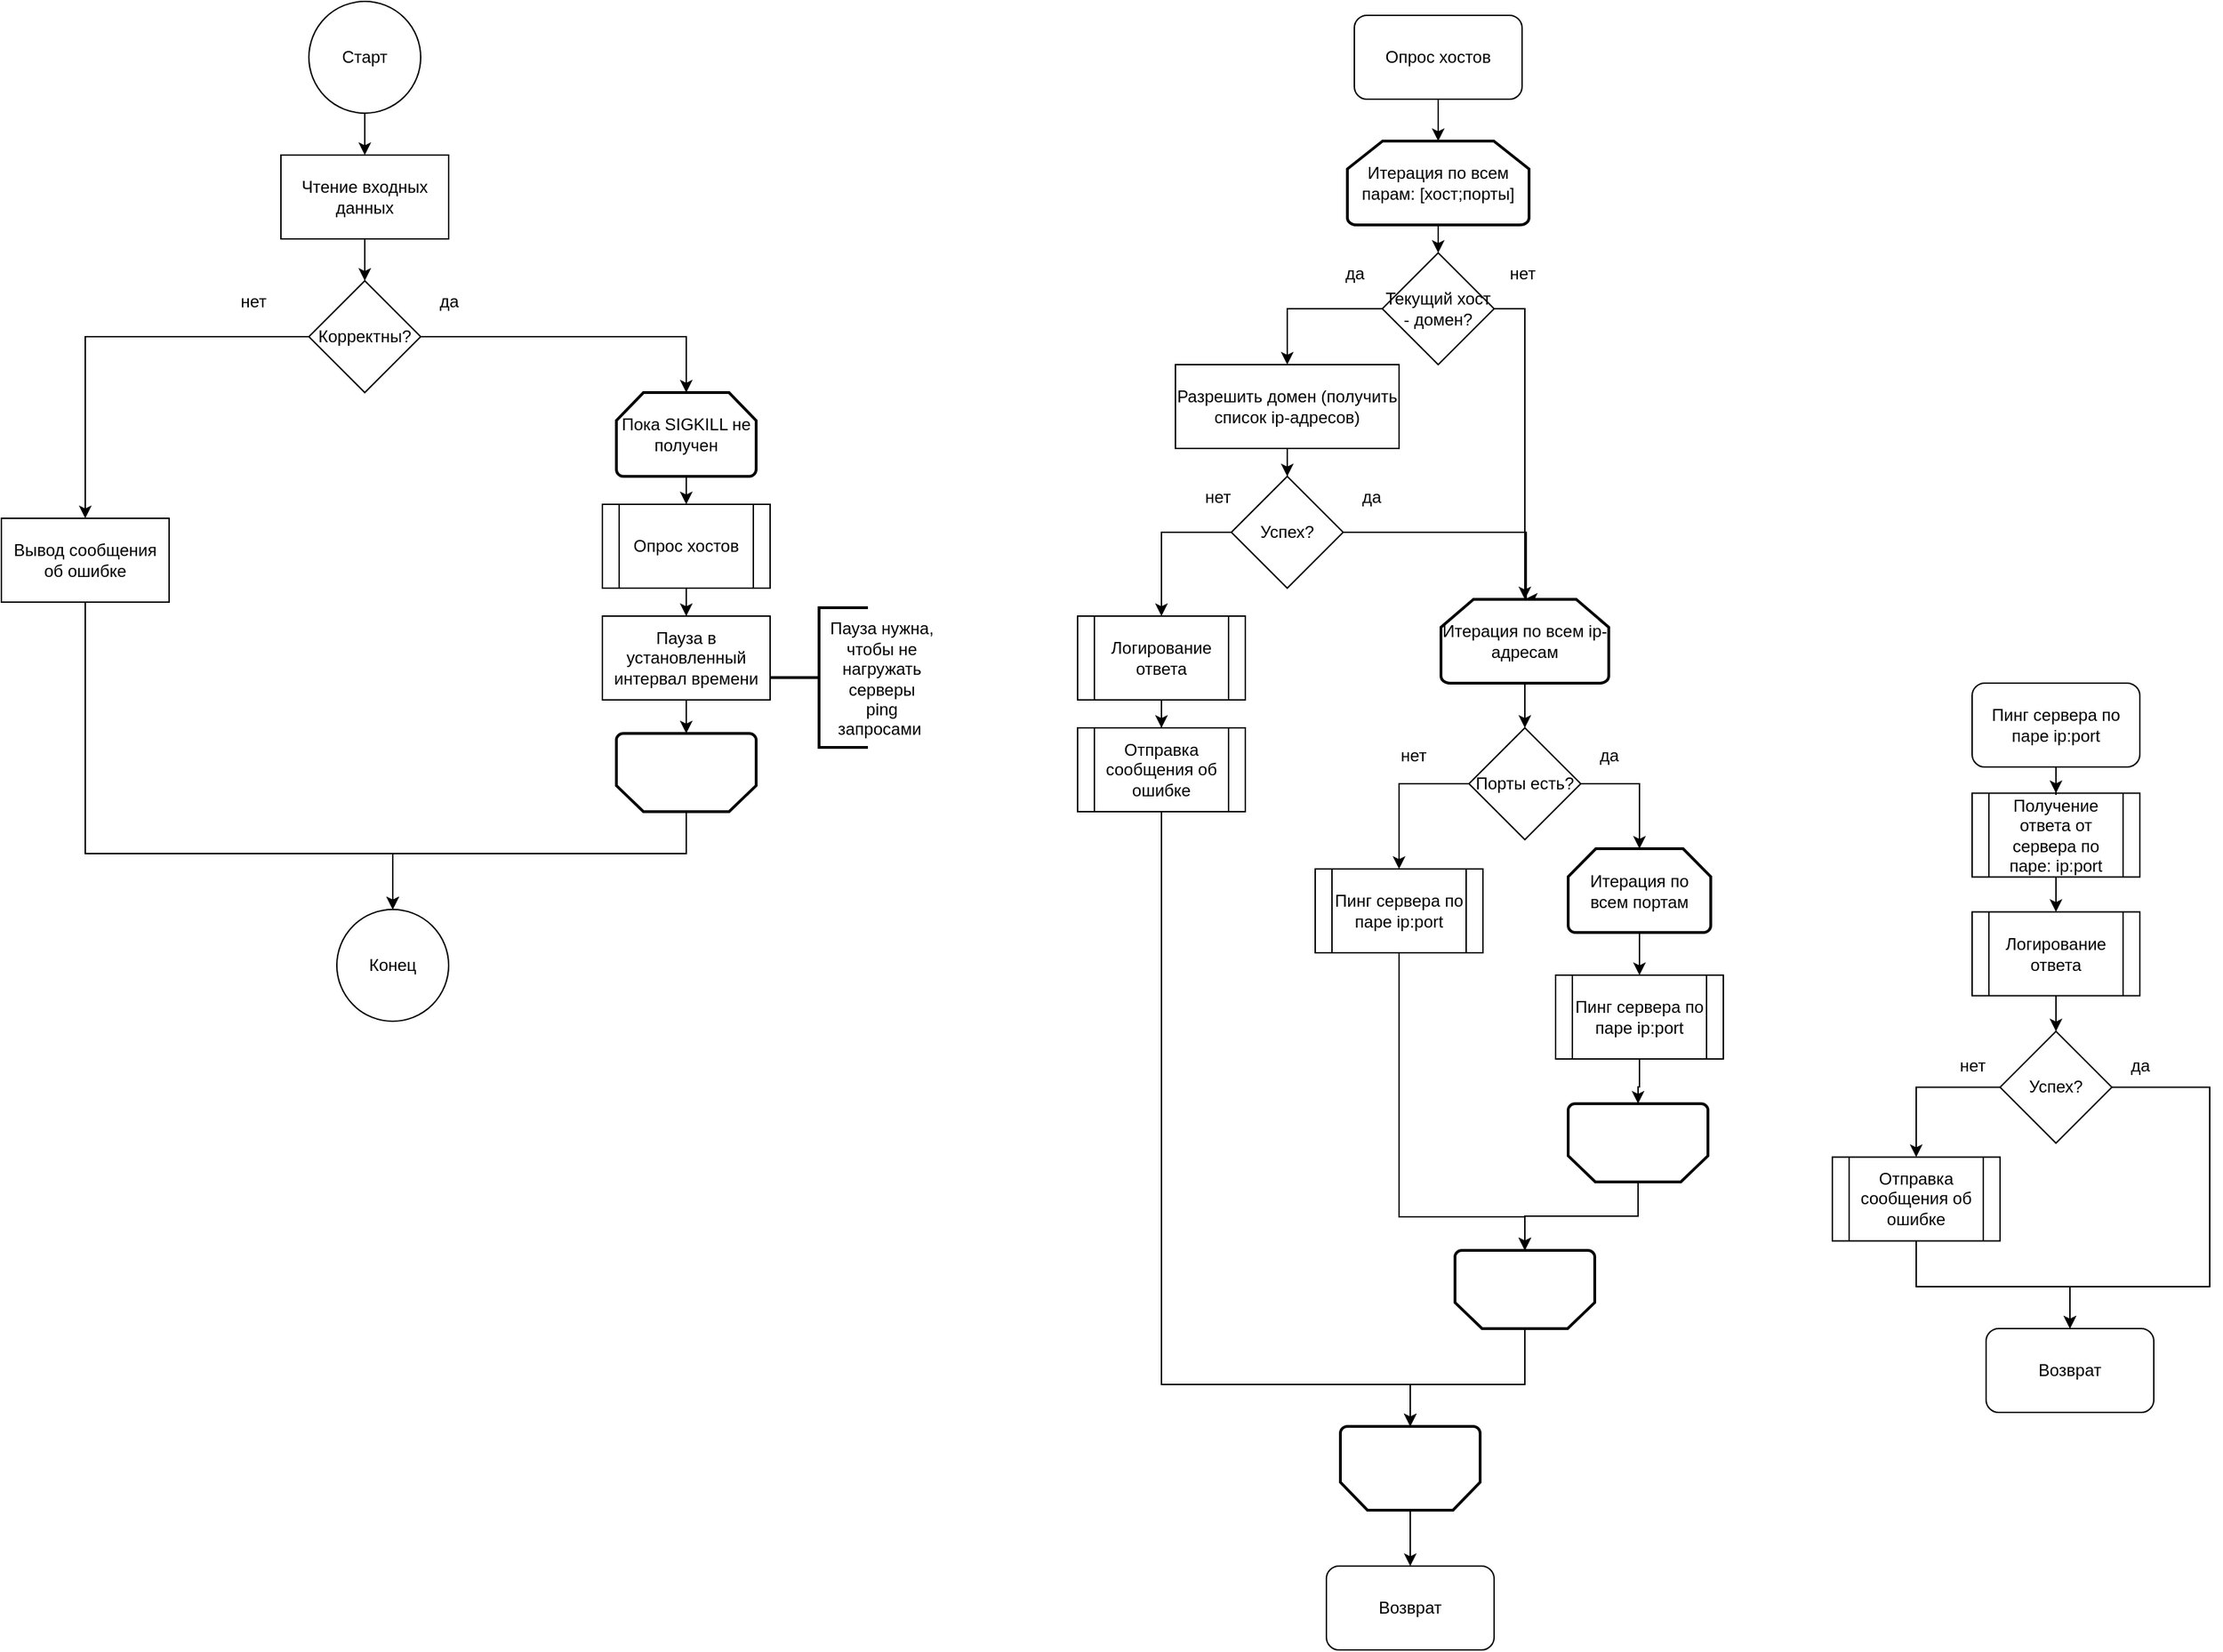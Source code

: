 <mxfile version="21.0.2" type="device"><diagram name="Страница 1" id="gr3W39JWTXMtw64GiRNj"><mxGraphModel dx="1623" dy="944" grid="1" gridSize="10" guides="1" tooltips="1" connect="1" arrows="1" fold="1" page="1" pageScale="1" pageWidth="827" pageHeight="1169" math="0" shadow="0"><root><mxCell id="0"/><mxCell id="1" parent="0"/><mxCell id="Tfxpivo83ag9LrYKGWRU-6" style="edgeStyle=orthogonalEdgeStyle;rounded=0;orthogonalLoop=1;jettySize=auto;html=1;entryX=0.5;entryY=0;entryDx=0;entryDy=0;" edge="1" parent="1" source="Tfxpivo83ag9LrYKGWRU-1" target="Tfxpivo83ag9LrYKGWRU-4"><mxGeometry relative="1" as="geometry"/></mxCell><mxCell id="Tfxpivo83ag9LrYKGWRU-1" value="Чтение входных данных" style="rounded=0;whiteSpace=wrap;html=1;" vertex="1" parent="1"><mxGeometry x="200" y="170" width="120" height="60" as="geometry"/></mxCell><mxCell id="Tfxpivo83ag9LrYKGWRU-5" style="edgeStyle=orthogonalEdgeStyle;rounded=0;orthogonalLoop=1;jettySize=auto;html=1;entryX=0.5;entryY=0;entryDx=0;entryDy=0;" edge="1" parent="1" source="Tfxpivo83ag9LrYKGWRU-2" target="Tfxpivo83ag9LrYKGWRU-1"><mxGeometry relative="1" as="geometry"/></mxCell><mxCell id="Tfxpivo83ag9LrYKGWRU-2" value="Старт" style="ellipse;whiteSpace=wrap;html=1;aspect=fixed;" vertex="1" parent="1"><mxGeometry x="220" y="60" width="80" height="80" as="geometry"/></mxCell><mxCell id="Tfxpivo83ag9LrYKGWRU-8" style="edgeStyle=orthogonalEdgeStyle;rounded=0;orthogonalLoop=1;jettySize=auto;html=1;entryX=0.5;entryY=0;entryDx=0;entryDy=0;entryPerimeter=0;" edge="1" parent="1" source="Tfxpivo83ag9LrYKGWRU-4" target="Tfxpivo83ag9LrYKGWRU-63"><mxGeometry relative="1" as="geometry"><mxPoint x="490.0" y="350" as="targetPoint"/></mxGeometry></mxCell><mxCell id="Tfxpivo83ag9LrYKGWRU-14" style="edgeStyle=orthogonalEdgeStyle;rounded=0;orthogonalLoop=1;jettySize=auto;html=1;entryX=0.5;entryY=0;entryDx=0;entryDy=0;" edge="1" parent="1" source="Tfxpivo83ag9LrYKGWRU-4" target="Tfxpivo83ag9LrYKGWRU-12"><mxGeometry relative="1" as="geometry"/></mxCell><mxCell id="Tfxpivo83ag9LrYKGWRU-4" value="Корректны?" style="rhombus;whiteSpace=wrap;html=1;" vertex="1" parent="1"><mxGeometry x="220" y="260" width="80" height="80" as="geometry"/></mxCell><mxCell id="Tfxpivo83ag9LrYKGWRU-7" value="Конец" style="ellipse;whiteSpace=wrap;html=1;aspect=fixed;" vertex="1" parent="1"><mxGeometry x="240" y="710" width="80" height="80" as="geometry"/></mxCell><mxCell id="Tfxpivo83ag9LrYKGWRU-10" value="нет" style="text;html=1;align=center;verticalAlign=middle;resizable=0;points=[];autosize=1;strokeColor=none;fillColor=none;" vertex="1" parent="1"><mxGeometry x="160" y="260" width="40" height="30" as="geometry"/></mxCell><mxCell id="Tfxpivo83ag9LrYKGWRU-11" value="да" style="text;html=1;align=center;verticalAlign=middle;resizable=0;points=[];autosize=1;strokeColor=none;fillColor=none;" vertex="1" parent="1"><mxGeometry x="300" y="260" width="40" height="30" as="geometry"/></mxCell><mxCell id="Tfxpivo83ag9LrYKGWRU-15" style="edgeStyle=orthogonalEdgeStyle;rounded=0;orthogonalLoop=1;jettySize=auto;html=1;entryX=0.5;entryY=0;entryDx=0;entryDy=0;" edge="1" parent="1" source="Tfxpivo83ag9LrYKGWRU-12" target="Tfxpivo83ag9LrYKGWRU-7"><mxGeometry relative="1" as="geometry"><Array as="points"><mxPoint x="60" y="670"/><mxPoint x="280" y="670"/></Array></mxGeometry></mxCell><mxCell id="Tfxpivo83ag9LrYKGWRU-12" value="Вывод сообщения об ошибке" style="rounded=0;whiteSpace=wrap;html=1;" vertex="1" parent="1"><mxGeometry y="430" width="120" height="60" as="geometry"/></mxCell><mxCell id="Tfxpivo83ag9LrYKGWRU-22" style="edgeStyle=orthogonalEdgeStyle;rounded=0;orthogonalLoop=1;jettySize=auto;html=1;entryX=0.5;entryY=0;entryDx=0;entryDy=0;exitX=0.5;exitY=1;exitDx=0;exitDy=0;exitPerimeter=0;" edge="1" parent="1" source="Tfxpivo83ag9LrYKGWRU-63" target="Tfxpivo83ag9LrYKGWRU-21"><mxGeometry relative="1" as="geometry"><mxPoint x="490.0" y="430" as="sourcePoint"/><Array as="points"/></mxGeometry></mxCell><mxCell id="Tfxpivo83ag9LrYKGWRU-26" style="edgeStyle=orthogonalEdgeStyle;rounded=0;orthogonalLoop=1;jettySize=auto;html=1;entryX=0.5;entryY=0;entryDx=0;entryDy=0;" edge="1" parent="1" source="Tfxpivo83ag9LrYKGWRU-21" target="Tfxpivo83ag9LrYKGWRU-25"><mxGeometry relative="1" as="geometry"/></mxCell><mxCell id="Tfxpivo83ag9LrYKGWRU-21" value="Опрос хостов" style="shape=process;whiteSpace=wrap;html=1;backgroundOutline=1;" vertex="1" parent="1"><mxGeometry x="430" y="420" width="120" height="60" as="geometry"/></mxCell><mxCell id="Tfxpivo83ag9LrYKGWRU-65" style="edgeStyle=orthogonalEdgeStyle;rounded=0;orthogonalLoop=1;jettySize=auto;html=1;entryX=0.5;entryY=1;entryDx=0;entryDy=0;entryPerimeter=0;" edge="1" parent="1" source="Tfxpivo83ag9LrYKGWRU-25" target="Tfxpivo83ag9LrYKGWRU-64"><mxGeometry relative="1" as="geometry"/></mxCell><mxCell id="Tfxpivo83ag9LrYKGWRU-25" value="Пауза в установленный интервал времени" style="rounded=0;whiteSpace=wrap;html=1;" vertex="1" parent="1"><mxGeometry x="430" y="500" width="120" height="60" as="geometry"/></mxCell><mxCell id="Tfxpivo83ag9LrYKGWRU-33" style="edgeStyle=orthogonalEdgeStyle;rounded=0;orthogonalLoop=1;jettySize=auto;html=1;entryX=0.5;entryY=0;entryDx=0;entryDy=0;entryPerimeter=0;" edge="1" parent="1" source="Tfxpivo83ag9LrYKGWRU-30" target="Tfxpivo83ag9LrYKGWRU-61"><mxGeometry relative="1" as="geometry"><mxPoint x="1031" y="180" as="targetPoint"/></mxGeometry></mxCell><mxCell id="Tfxpivo83ag9LrYKGWRU-30" value="Опрос хостов" style="rounded=1;whiteSpace=wrap;html=1;" vertex="1" parent="1"><mxGeometry x="968" y="70" width="120" height="60" as="geometry"/></mxCell><mxCell id="Tfxpivo83ag9LrYKGWRU-31" value="Возврат" style="rounded=1;whiteSpace=wrap;html=1;" vertex="1" parent="1"><mxGeometry x="948" y="1180" width="120" height="60" as="geometry"/></mxCell><mxCell id="Tfxpivo83ag9LrYKGWRU-40" style="edgeStyle=orthogonalEdgeStyle;rounded=0;orthogonalLoop=1;jettySize=auto;html=1;entryX=0.5;entryY=0;entryDx=0;entryDy=0;exitX=0.5;exitY=1;exitDx=0;exitDy=0;exitPerimeter=0;" edge="1" parent="1" source="Tfxpivo83ag9LrYKGWRU-61" target="Tfxpivo83ag9LrYKGWRU-39"><mxGeometry relative="1" as="geometry"><mxPoint x="1030" y="230" as="sourcePoint"/></mxGeometry></mxCell><mxCell id="Tfxpivo83ag9LrYKGWRU-41" style="edgeStyle=orthogonalEdgeStyle;rounded=0;orthogonalLoop=1;jettySize=auto;html=1;exitX=1;exitY=0.5;exitDx=0;exitDy=0;entryX=0.5;entryY=0;entryDx=0;entryDy=0;entryPerimeter=0;" edge="1" parent="1" source="Tfxpivo83ag9LrYKGWRU-39" target="Tfxpivo83ag9LrYKGWRU-73"><mxGeometry relative="1" as="geometry"><mxPoint x="1230" y="450" as="targetPoint"/><Array as="points"><mxPoint x="1090" y="280"/></Array></mxGeometry></mxCell><mxCell id="Tfxpivo83ag9LrYKGWRU-42" style="edgeStyle=orthogonalEdgeStyle;rounded=0;orthogonalLoop=1;jettySize=auto;html=1;entryX=0.5;entryY=0;entryDx=0;entryDy=0;exitX=0;exitY=0.5;exitDx=0;exitDy=0;" edge="1" parent="1" source="Tfxpivo83ag9LrYKGWRU-39" target="Tfxpivo83ag9LrYKGWRU-53"><mxGeometry relative="1" as="geometry"><mxPoint x="920" y="280" as="targetPoint"/></mxGeometry></mxCell><mxCell id="Tfxpivo83ag9LrYKGWRU-39" value="Текущий хост - домен?" style="rhombus;whiteSpace=wrap;html=1;" vertex="1" parent="1"><mxGeometry x="988" y="240" width="80" height="80" as="geometry"/></mxCell><mxCell id="Tfxpivo83ag9LrYKGWRU-43" value="да" style="text;html=1;align=center;verticalAlign=middle;resizable=0;points=[];autosize=1;strokeColor=none;fillColor=none;" vertex="1" parent="1"><mxGeometry x="948" y="240" width="40" height="30" as="geometry"/></mxCell><mxCell id="Tfxpivo83ag9LrYKGWRU-44" value="нет" style="text;html=1;align=center;verticalAlign=middle;resizable=0;points=[];autosize=1;strokeColor=none;fillColor=none;" vertex="1" parent="1"><mxGeometry x="1068" y="240" width="40" height="30" as="geometry"/></mxCell><mxCell id="Tfxpivo83ag9LrYKGWRU-46" value="" style="strokeWidth=2;html=1;shape=mxgraph.flowchart.annotation_2;align=left;labelPosition=right;pointerEvents=1;" vertex="1" parent="1"><mxGeometry x="550" y="494" width="70" height="100" as="geometry"/></mxCell><mxCell id="Tfxpivo83ag9LrYKGWRU-48" value="Пауза нужна, чтобы не нагружать серверы&lt;br&gt;ping запросами&amp;nbsp;" style="text;html=1;strokeColor=none;fillColor=none;align=center;verticalAlign=middle;whiteSpace=wrap;rounded=0;" vertex="1" parent="1"><mxGeometry x="590" y="530" width="80" height="30" as="geometry"/></mxCell><mxCell id="Tfxpivo83ag9LrYKGWRU-70" style="edgeStyle=orthogonalEdgeStyle;rounded=0;orthogonalLoop=1;jettySize=auto;html=1;entryX=0.5;entryY=0;entryDx=0;entryDy=0;" edge="1" parent="1" source="Tfxpivo83ag9LrYKGWRU-52" target="Tfxpivo83ag9LrYKGWRU-69"><mxGeometry relative="1" as="geometry"/></mxCell><mxCell id="Tfxpivo83ag9LrYKGWRU-52" value="Логирование ответа" style="shape=process;whiteSpace=wrap;html=1;backgroundOutline=1;" vertex="1" parent="1"><mxGeometry x="770" y="500" width="120" height="60" as="geometry"/></mxCell><mxCell id="Tfxpivo83ag9LrYKGWRU-56" style="edgeStyle=orthogonalEdgeStyle;rounded=0;orthogonalLoop=1;jettySize=auto;html=1;entryX=0.5;entryY=0;entryDx=0;entryDy=0;" edge="1" parent="1" source="Tfxpivo83ag9LrYKGWRU-53" target="Tfxpivo83ag9LrYKGWRU-55"><mxGeometry relative="1" as="geometry"/></mxCell><mxCell id="Tfxpivo83ag9LrYKGWRU-53" value="Разрешить домен (получить список ip-адресов)" style="rounded=0;whiteSpace=wrap;html=1;" vertex="1" parent="1"><mxGeometry x="840" y="320" width="160" height="60" as="geometry"/></mxCell><mxCell id="Tfxpivo83ag9LrYKGWRU-59" style="edgeStyle=orthogonalEdgeStyle;rounded=0;orthogonalLoop=1;jettySize=auto;html=1;exitX=0;exitY=0.5;exitDx=0;exitDy=0;entryX=0.5;entryY=0;entryDx=0;entryDy=0;" edge="1" parent="1" source="Tfxpivo83ag9LrYKGWRU-55" target="Tfxpivo83ag9LrYKGWRU-52"><mxGeometry relative="1" as="geometry"><mxPoint x="830" y="570" as="targetPoint"/><Array as="points"><mxPoint x="830" y="440"/></Array></mxGeometry></mxCell><mxCell id="Tfxpivo83ag9LrYKGWRU-71" style="edgeStyle=orthogonalEdgeStyle;rounded=0;orthogonalLoop=1;jettySize=auto;html=1;entryX=0.5;entryY=0;entryDx=0;entryDy=0;entryPerimeter=0;" edge="1" parent="1" source="Tfxpivo83ag9LrYKGWRU-55" target="Tfxpivo83ag9LrYKGWRU-73"><mxGeometry relative="1" as="geometry"><mxPoint x="1000" y="450" as="targetPoint"/><Array as="points"><mxPoint x="1091" y="440"/></Array></mxGeometry></mxCell><mxCell id="Tfxpivo83ag9LrYKGWRU-55" value="Успех?" style="rhombus;whiteSpace=wrap;html=1;" vertex="1" parent="1"><mxGeometry x="880" y="400" width="80" height="80" as="geometry"/></mxCell><mxCell id="Tfxpivo83ag9LrYKGWRU-60" value="нет" style="text;html=1;align=center;verticalAlign=middle;resizable=0;points=[];autosize=1;strokeColor=none;fillColor=none;" vertex="1" parent="1"><mxGeometry x="850" y="400" width="40" height="30" as="geometry"/></mxCell><mxCell id="Tfxpivo83ag9LrYKGWRU-61" value="Итерация по всем парам: [хост;порты]" style="strokeWidth=2;html=1;shape=mxgraph.flowchart.loop_limit;whiteSpace=wrap;" vertex="1" parent="1"><mxGeometry x="963" y="160" width="130" height="60" as="geometry"/></mxCell><mxCell id="Tfxpivo83ag9LrYKGWRU-68" style="edgeStyle=orthogonalEdgeStyle;rounded=0;orthogonalLoop=1;jettySize=auto;html=1;entryX=0.5;entryY=0;entryDx=0;entryDy=0;" edge="1" parent="1" source="Tfxpivo83ag9LrYKGWRU-62" target="Tfxpivo83ag9LrYKGWRU-31"><mxGeometry relative="1" as="geometry"/></mxCell><mxCell id="Tfxpivo83ag9LrYKGWRU-62" value="" style="strokeWidth=2;html=1;shape=mxgraph.flowchart.loop_limit;whiteSpace=wrap;rotation=-180;" vertex="1" parent="1"><mxGeometry x="958" y="1080" width="100" height="60" as="geometry"/></mxCell><mxCell id="Tfxpivo83ag9LrYKGWRU-63" value="Пока SIGKILL не получен" style="strokeWidth=2;html=1;shape=mxgraph.flowchart.loop_limit;whiteSpace=wrap;" vertex="1" parent="1"><mxGeometry x="440" y="340" width="100" height="60" as="geometry"/></mxCell><mxCell id="Tfxpivo83ag9LrYKGWRU-66" style="edgeStyle=orthogonalEdgeStyle;rounded=0;orthogonalLoop=1;jettySize=auto;html=1;entryX=0.5;entryY=0;entryDx=0;entryDy=0;" edge="1" parent="1" source="Tfxpivo83ag9LrYKGWRU-64" target="Tfxpivo83ag9LrYKGWRU-7"><mxGeometry relative="1" as="geometry"><Array as="points"><mxPoint x="490" y="670"/><mxPoint x="280" y="670"/></Array></mxGeometry></mxCell><mxCell id="Tfxpivo83ag9LrYKGWRU-64" value="" style="strokeWidth=2;html=1;shape=mxgraph.flowchart.loop_limit;whiteSpace=wrap;rotation=-180;" vertex="1" parent="1"><mxGeometry x="440" y="584" width="100" height="56" as="geometry"/></mxCell><mxCell id="Tfxpivo83ag9LrYKGWRU-79" style="edgeStyle=orthogonalEdgeStyle;rounded=0;orthogonalLoop=1;jettySize=auto;html=1;entryX=0.5;entryY=1;entryDx=0;entryDy=0;entryPerimeter=0;" edge="1" parent="1" source="Tfxpivo83ag9LrYKGWRU-69" target="Tfxpivo83ag9LrYKGWRU-62"><mxGeometry relative="1" as="geometry"><Array as="points"><mxPoint x="830" y="1050"/><mxPoint x="1008" y="1050"/></Array></mxGeometry></mxCell><mxCell id="Tfxpivo83ag9LrYKGWRU-69" value="Отправка сообщения об ошибке" style="shape=process;whiteSpace=wrap;html=1;backgroundOutline=1;" vertex="1" parent="1"><mxGeometry x="770" y="580" width="120" height="60" as="geometry"/></mxCell><mxCell id="Tfxpivo83ag9LrYKGWRU-72" value="да" style="text;html=1;align=center;verticalAlign=middle;resizable=0;points=[];autosize=1;strokeColor=none;fillColor=none;" vertex="1" parent="1"><mxGeometry x="960" y="400" width="40" height="30" as="geometry"/></mxCell><mxCell id="Tfxpivo83ag9LrYKGWRU-126" style="edgeStyle=orthogonalEdgeStyle;rounded=0;orthogonalLoop=1;jettySize=auto;html=1;entryX=0.5;entryY=0;entryDx=0;entryDy=0;" edge="1" parent="1" source="Tfxpivo83ag9LrYKGWRU-73" target="Tfxpivo83ag9LrYKGWRU-80"><mxGeometry relative="1" as="geometry"/></mxCell><mxCell id="Tfxpivo83ag9LrYKGWRU-73" value="Итерация по всем ip-адресам" style="strokeWidth=2;html=1;shape=mxgraph.flowchart.loop_limit;whiteSpace=wrap;" vertex="1" parent="1"><mxGeometry x="1030" y="488" width="120" height="60" as="geometry"/></mxCell><mxCell id="Tfxpivo83ag9LrYKGWRU-129" style="edgeStyle=orthogonalEdgeStyle;rounded=0;orthogonalLoop=1;jettySize=auto;html=1;exitX=0.5;exitY=0;exitDx=0;exitDy=0;exitPerimeter=0;entryX=0.5;entryY=1;entryDx=0;entryDy=0;entryPerimeter=0;" edge="1" parent="1" source="Tfxpivo83ag9LrYKGWRU-76" target="Tfxpivo83ag9LrYKGWRU-127"><mxGeometry relative="1" as="geometry"/></mxCell><mxCell id="Tfxpivo83ag9LrYKGWRU-76" value="" style="strokeWidth=2;html=1;shape=mxgraph.flowchart.loop_limit;whiteSpace=wrap;rotation=-180;" vertex="1" parent="1"><mxGeometry x="1121" y="849" width="100" height="56" as="geometry"/></mxCell><mxCell id="Tfxpivo83ag9LrYKGWRU-114" style="edgeStyle=orthogonalEdgeStyle;rounded=0;orthogonalLoop=1;jettySize=auto;html=1;entryX=0.5;entryY=0;entryDx=0;entryDy=0;" edge="1" parent="1" source="Tfxpivo83ag9LrYKGWRU-77" target="Tfxpivo83ag9LrYKGWRU-113"><mxGeometry relative="1" as="geometry"/></mxCell><mxCell id="Tfxpivo83ag9LrYKGWRU-77" value="Итерация по всем портам" style="strokeWidth=2;html=1;shape=mxgraph.flowchart.loop_limit;whiteSpace=wrap;" vertex="1" parent="1"><mxGeometry x="1121" y="666.5" width="102" height="60" as="geometry"/></mxCell><mxCell id="Tfxpivo83ag9LrYKGWRU-81" style="edgeStyle=orthogonalEdgeStyle;rounded=0;orthogonalLoop=1;jettySize=auto;html=1;entryX=0.5;entryY=0;entryDx=0;entryDy=0;entryPerimeter=0;" edge="1" parent="1" source="Tfxpivo83ag9LrYKGWRU-80" target="Tfxpivo83ag9LrYKGWRU-77"><mxGeometry relative="1" as="geometry"><Array as="points"><mxPoint x="1172" y="620"/></Array></mxGeometry></mxCell><mxCell id="Tfxpivo83ag9LrYKGWRU-87" style="edgeStyle=orthogonalEdgeStyle;rounded=0;orthogonalLoop=1;jettySize=auto;html=1;entryX=0.5;entryY=0;entryDx=0;entryDy=0;" edge="1" parent="1" source="Tfxpivo83ag9LrYKGWRU-80" target="Tfxpivo83ag9LrYKGWRU-96"><mxGeometry relative="1" as="geometry"><mxPoint x="1000" y="667" as="targetPoint"/><Array as="points"><mxPoint x="1000" y="620"/></Array></mxGeometry></mxCell><mxCell id="Tfxpivo83ag9LrYKGWRU-80" value="Порты есть?" style="rhombus;whiteSpace=wrap;html=1;" vertex="1" parent="1"><mxGeometry x="1050" y="580" width="80" height="80" as="geometry"/></mxCell><mxCell id="Tfxpivo83ag9LrYKGWRU-82" value="да" style="text;html=1;align=center;verticalAlign=middle;resizable=0;points=[];autosize=1;strokeColor=none;fillColor=none;" vertex="1" parent="1"><mxGeometry x="1130" y="585" width="40" height="30" as="geometry"/></mxCell><mxCell id="Tfxpivo83ag9LrYKGWRU-83" value="нет" style="text;html=1;align=center;verticalAlign=middle;resizable=0;points=[];autosize=1;strokeColor=none;fillColor=none;" vertex="1" parent="1"><mxGeometry x="990" y="585" width="40" height="30" as="geometry"/></mxCell><mxCell id="Tfxpivo83ag9LrYKGWRU-128" style="edgeStyle=orthogonalEdgeStyle;rounded=0;orthogonalLoop=1;jettySize=auto;html=1;entryX=0.5;entryY=1;entryDx=0;entryDy=0;entryPerimeter=0;" edge="1" parent="1" source="Tfxpivo83ag9LrYKGWRU-96" target="Tfxpivo83ag9LrYKGWRU-127"><mxGeometry relative="1" as="geometry"><Array as="points"><mxPoint x="1000" y="930"/><mxPoint x="1090" y="930"/></Array></mxGeometry></mxCell><mxCell id="Tfxpivo83ag9LrYKGWRU-96" value="Пинг сервера по паре ip:port" style="shape=process;whiteSpace=wrap;html=1;backgroundOutline=1;" vertex="1" parent="1"><mxGeometry x="940" y="681" width="120" height="60" as="geometry"/></mxCell><mxCell id="Tfxpivo83ag9LrYKGWRU-97" style="edgeStyle=orthogonalEdgeStyle;rounded=0;orthogonalLoop=1;jettySize=auto;html=1;entryX=0.5;entryY=0;entryDx=0;entryDy=0;" edge="1" parent="1" source="Tfxpivo83ag9LrYKGWRU-98" target="Tfxpivo83ag9LrYKGWRU-100"><mxGeometry relative="1" as="geometry"/></mxCell><mxCell id="Tfxpivo83ag9LrYKGWRU-98" value="Получение ответа от сервера по паре: ip:port" style="shape=process;whiteSpace=wrap;html=1;backgroundOutline=1;" vertex="1" parent="1"><mxGeometry x="1410" y="626.75" width="120" height="60" as="geometry"/></mxCell><mxCell id="Tfxpivo83ag9LrYKGWRU-99" style="edgeStyle=orthogonalEdgeStyle;rounded=0;orthogonalLoop=1;jettySize=auto;html=1;entryX=0.5;entryY=0;entryDx=0;entryDy=0;" edge="1" parent="1" source="Tfxpivo83ag9LrYKGWRU-100" target="Tfxpivo83ag9LrYKGWRU-102"><mxGeometry relative="1" as="geometry"/></mxCell><mxCell id="Tfxpivo83ag9LrYKGWRU-100" value="Логирование ответа" style="shape=process;whiteSpace=wrap;html=1;backgroundOutline=1;" vertex="1" parent="1"><mxGeometry x="1410" y="711.75" width="120" height="60" as="geometry"/></mxCell><mxCell id="Tfxpivo83ag9LrYKGWRU-101" style="edgeStyle=orthogonalEdgeStyle;rounded=0;orthogonalLoop=1;jettySize=auto;html=1;entryX=0.5;entryY=0;entryDx=0;entryDy=0;exitX=0;exitY=0.5;exitDx=0;exitDy=0;" edge="1" parent="1" source="Tfxpivo83ag9LrYKGWRU-102" target="Tfxpivo83ag9LrYKGWRU-103"><mxGeometry relative="1" as="geometry"/></mxCell><mxCell id="Tfxpivo83ag9LrYKGWRU-123" style="edgeStyle=orthogonalEdgeStyle;rounded=0;orthogonalLoop=1;jettySize=auto;html=1;exitX=1;exitY=0.5;exitDx=0;exitDy=0;entryX=0.5;entryY=0;entryDx=0;entryDy=0;" edge="1" parent="1" source="Tfxpivo83ag9LrYKGWRU-102" target="Tfxpivo83ag9LrYKGWRU-120"><mxGeometry relative="1" as="geometry"><Array as="points"><mxPoint x="1580" y="837"/><mxPoint x="1580" y="980"/><mxPoint x="1480" y="980"/></Array></mxGeometry></mxCell><mxCell id="Tfxpivo83ag9LrYKGWRU-102" value="Успех?" style="rhombus;whiteSpace=wrap;html=1;" vertex="1" parent="1"><mxGeometry x="1430" y="797.25" width="80" height="80" as="geometry"/></mxCell><mxCell id="Tfxpivo83ag9LrYKGWRU-121" style="edgeStyle=orthogonalEdgeStyle;rounded=0;orthogonalLoop=1;jettySize=auto;html=1;entryX=0.5;entryY=0;entryDx=0;entryDy=0;" edge="1" parent="1" source="Tfxpivo83ag9LrYKGWRU-103" target="Tfxpivo83ag9LrYKGWRU-120"><mxGeometry relative="1" as="geometry"><Array as="points"><mxPoint x="1370" y="980"/><mxPoint x="1480" y="980"/></Array></mxGeometry></mxCell><mxCell id="Tfxpivo83ag9LrYKGWRU-103" value="Отправка сообщения об ошибке" style="shape=process;whiteSpace=wrap;html=1;backgroundOutline=1;" vertex="1" parent="1"><mxGeometry x="1310" y="887.25" width="120" height="60" as="geometry"/></mxCell><mxCell id="Tfxpivo83ag9LrYKGWRU-104" value="нет" style="text;html=1;align=center;verticalAlign=middle;resizable=0;points=[];autosize=1;strokeColor=none;fillColor=none;" vertex="1" parent="1"><mxGeometry x="1390" y="807.25" width="40" height="30" as="geometry"/></mxCell><mxCell id="Tfxpivo83ag9LrYKGWRU-115" style="edgeStyle=orthogonalEdgeStyle;rounded=0;orthogonalLoop=1;jettySize=auto;html=1;entryX=0.5;entryY=1;entryDx=0;entryDy=0;entryPerimeter=0;" edge="1" parent="1" source="Tfxpivo83ag9LrYKGWRU-113" target="Tfxpivo83ag9LrYKGWRU-76"><mxGeometry relative="1" as="geometry"/></mxCell><mxCell id="Tfxpivo83ag9LrYKGWRU-113" value="Пинг сервера по паре ip:port" style="shape=process;whiteSpace=wrap;html=1;backgroundOutline=1;" vertex="1" parent="1"><mxGeometry x="1112" y="757" width="120" height="60" as="geometry"/></mxCell><mxCell id="Tfxpivo83ag9LrYKGWRU-119" style="edgeStyle=orthogonalEdgeStyle;rounded=0;orthogonalLoop=1;jettySize=auto;html=1;entryX=0.5;entryY=0;entryDx=0;entryDy=0;" edge="1" parent="1" source="Tfxpivo83ag9LrYKGWRU-118" target="Tfxpivo83ag9LrYKGWRU-98"><mxGeometry relative="1" as="geometry"/></mxCell><mxCell id="Tfxpivo83ag9LrYKGWRU-118" value="Пинг сервера по паре ip:port" style="rounded=1;whiteSpace=wrap;html=1;" vertex="1" parent="1"><mxGeometry x="1410" y="548" width="120" height="60" as="geometry"/></mxCell><mxCell id="Tfxpivo83ag9LrYKGWRU-120" value="Возврат" style="rounded=1;whiteSpace=wrap;html=1;" vertex="1" parent="1"><mxGeometry x="1420" y="1010" width="120" height="60" as="geometry"/></mxCell><mxCell id="Tfxpivo83ag9LrYKGWRU-124" value="да" style="text;html=1;align=center;verticalAlign=middle;resizable=0;points=[];autosize=1;strokeColor=none;fillColor=none;" vertex="1" parent="1"><mxGeometry x="1510" y="807.25" width="40" height="30" as="geometry"/></mxCell><mxCell id="Tfxpivo83ag9LrYKGWRU-125" style="edgeStyle=orthogonalEdgeStyle;rounded=0;orthogonalLoop=1;jettySize=auto;html=1;exitX=0.5;exitY=1;exitDx=0;exitDy=0;" edge="1" parent="1" source="Tfxpivo83ag9LrYKGWRU-118" target="Tfxpivo83ag9LrYKGWRU-118"><mxGeometry relative="1" as="geometry"/></mxCell><mxCell id="Tfxpivo83ag9LrYKGWRU-130" style="edgeStyle=orthogonalEdgeStyle;rounded=0;orthogonalLoop=1;jettySize=auto;html=1;entryX=0.5;entryY=1;entryDx=0;entryDy=0;entryPerimeter=0;" edge="1" parent="1" source="Tfxpivo83ag9LrYKGWRU-127" target="Tfxpivo83ag9LrYKGWRU-62"><mxGeometry relative="1" as="geometry"><Array as="points"><mxPoint x="1090" y="1050"/><mxPoint x="1008" y="1050"/></Array></mxGeometry></mxCell><mxCell id="Tfxpivo83ag9LrYKGWRU-127" value="" style="strokeWidth=2;html=1;shape=mxgraph.flowchart.loop_limit;whiteSpace=wrap;rotation=-180;" vertex="1" parent="1"><mxGeometry x="1040" y="954" width="100" height="56" as="geometry"/></mxCell></root></mxGraphModel></diagram></mxfile>